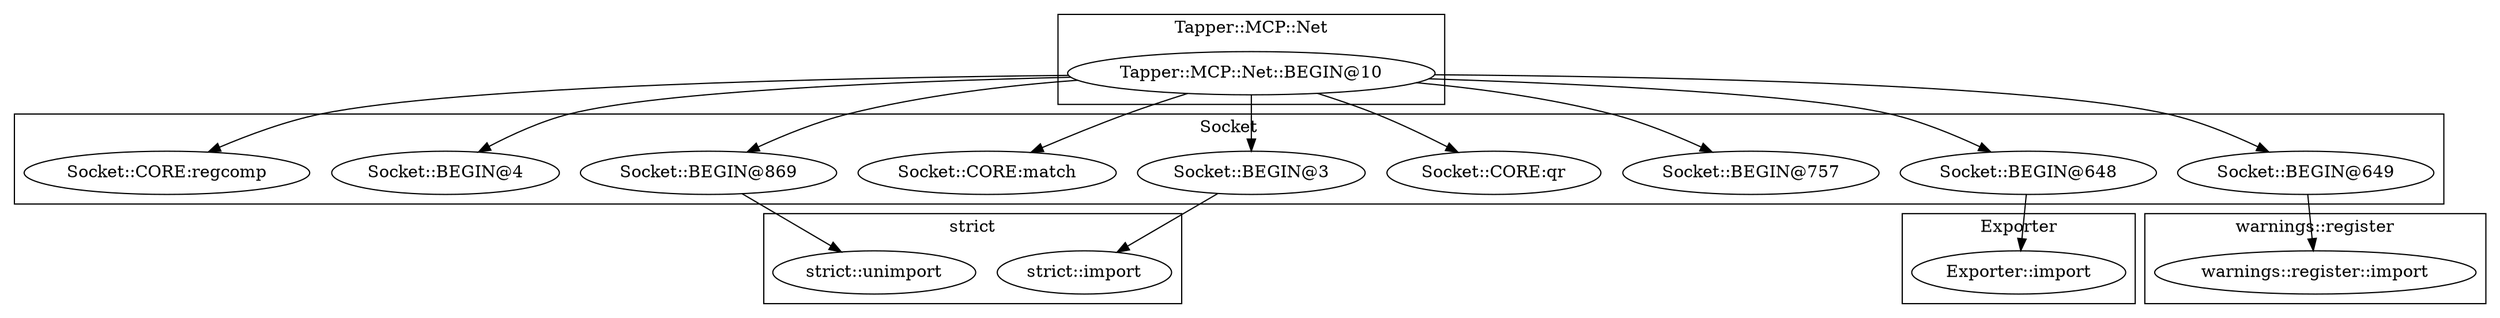 digraph {
graph [overlap=false]
subgraph cluster_Socket {
	label="Socket";
	"Socket::BEGIN@869";
	"Socket::BEGIN@648";
	"Socket::BEGIN@757";
	"Socket::CORE:qr";
	"Socket::BEGIN@649";
	"Socket::CORE:match";
	"Socket::BEGIN@3";
	"Socket::BEGIN@4";
	"Socket::CORE:regcomp";
}
subgraph cluster_Tapper_MCP_Net {
	label="Tapper::MCP::Net";
	"Tapper::MCP::Net::BEGIN@10";
}
subgraph cluster_Exporter {
	label="Exporter";
	"Exporter::import";
}
subgraph cluster_warnings_register {
	label="warnings::register";
	"warnings::register::import";
}
subgraph cluster_strict {
	label="strict";
	"strict::import";
	"strict::unimport";
}
"Tapper::MCP::Net::BEGIN@10" -> "Socket::BEGIN@3";
"Tapper::MCP::Net::BEGIN@10" -> "Socket::CORE:match";
"Socket::BEGIN@648" -> "Exporter::import";
"Tapper::MCP::Net::BEGIN@10" -> "Socket::CORE:qr";
"Tapper::MCP::Net::BEGIN@10" -> "Socket::BEGIN@757";
"Socket::BEGIN@649" -> "warnings::register::import";
"Tapper::MCP::Net::BEGIN@10" -> "Socket::BEGIN@869";
"Socket::BEGIN@869" -> "strict::unimport";
"Socket::BEGIN@3" -> "strict::import";
"Tapper::MCP::Net::BEGIN@10" -> "Socket::CORE:regcomp";
"Tapper::MCP::Net::BEGIN@10" -> "Socket::BEGIN@648";
"Tapper::MCP::Net::BEGIN@10" -> "Socket::BEGIN@649";
"Tapper::MCP::Net::BEGIN@10" -> "Socket::BEGIN@4";
}
